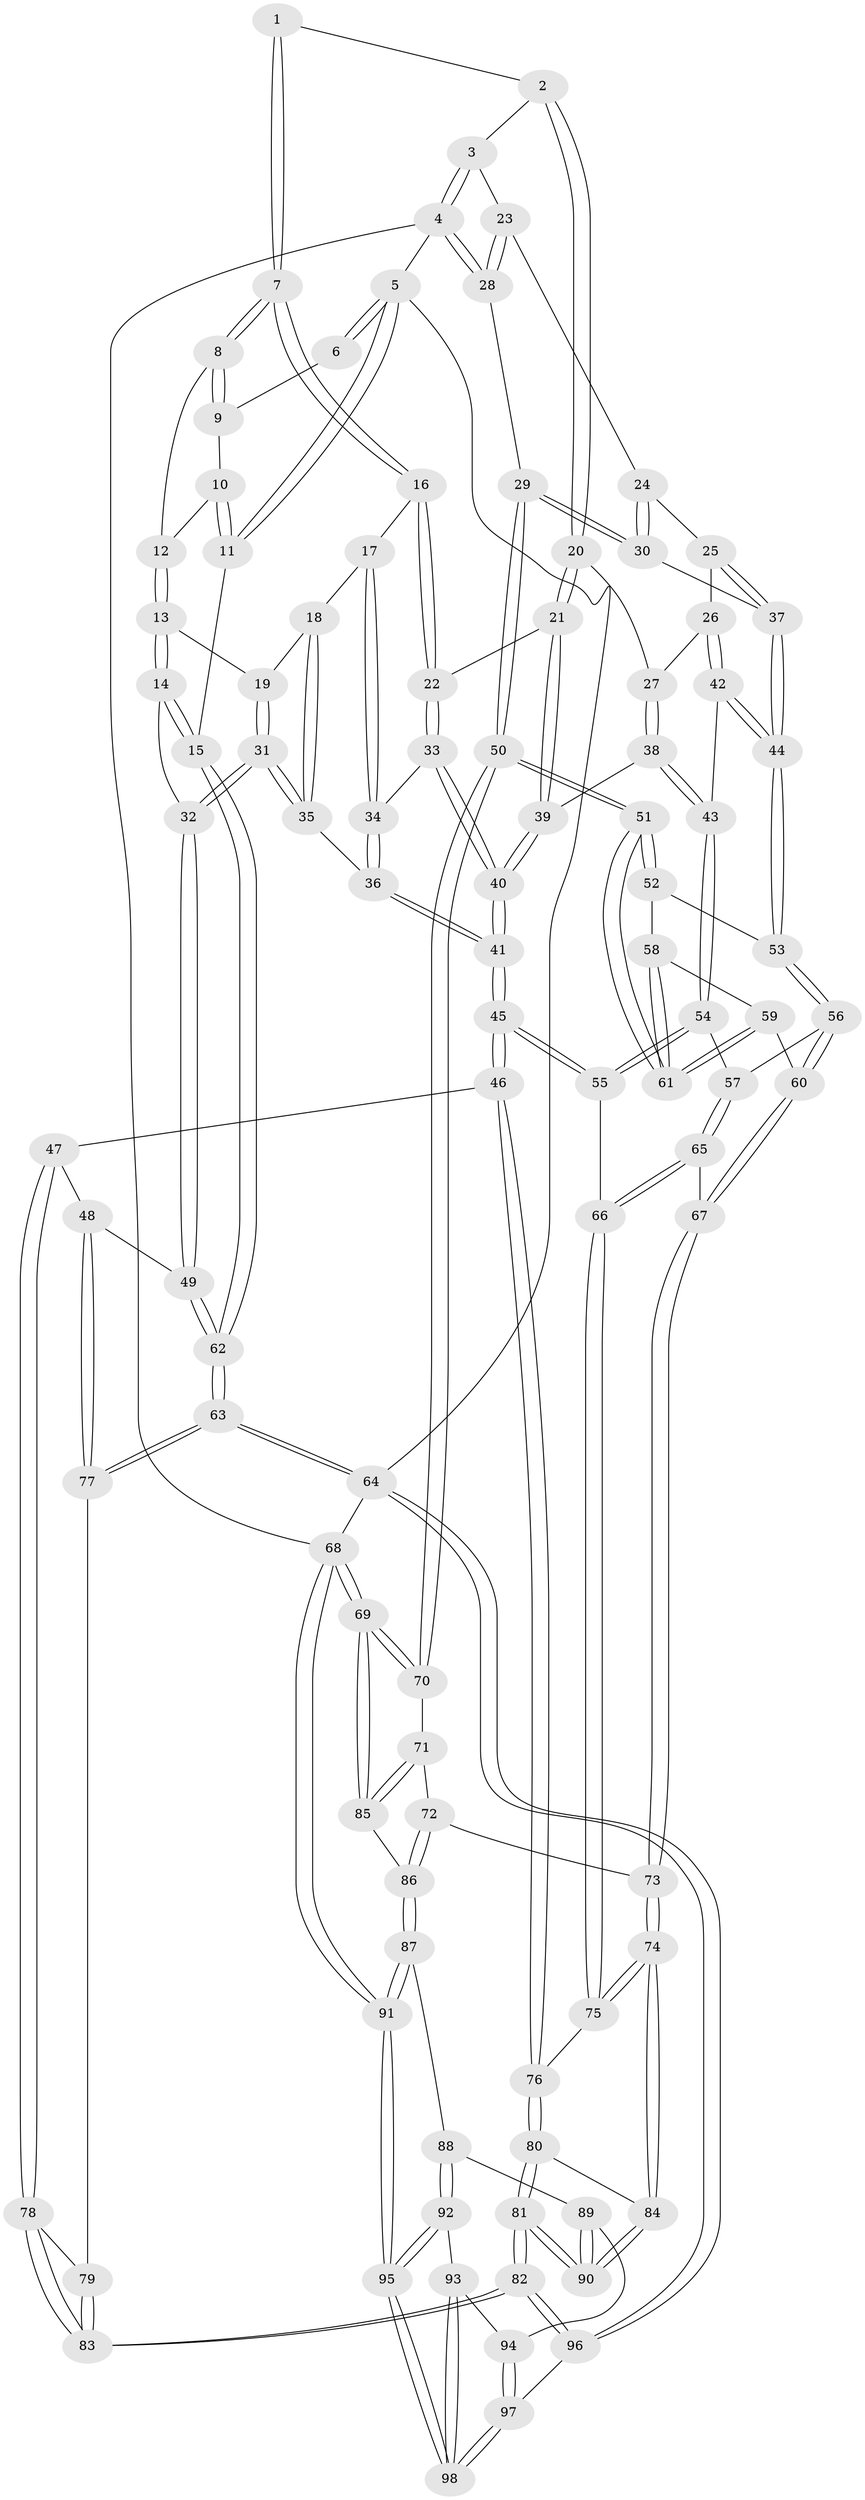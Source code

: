 // Generated by graph-tools (version 1.1) at 2025/50/03/09/25 03:50:59]
// undirected, 98 vertices, 242 edges
graph export_dot {
graph [start="1"]
  node [color=gray90,style=filled];
  1 [pos="+0.3486884381726752+0"];
  2 [pos="+0.578321416604348+0"];
  3 [pos="+0.8259903457408748+0"];
  4 [pos="+1+0"];
  5 [pos="+0+0"];
  6 [pos="+0.08998992420118548+0"];
  7 [pos="+0.2956165216876214+0.0810763125366025"];
  8 [pos="+0.19864288212084216+0.042338807775634306"];
  9 [pos="+0.1542400046441588+0"];
  10 [pos="+0.11939745533135873+0.08168343585151747"];
  11 [pos="+0+0.20562131278706794"];
  12 [pos="+0.18430289584546+0.07838609190428564"];
  13 [pos="+0.18474800832207627+0.100745155874415"];
  14 [pos="+0+0.27935249552876"];
  15 [pos="+0+0.2711192562798187"];
  16 [pos="+0.3053818802622875+0.09731431081255007"];
  17 [pos="+0.3033683585868867+0.10373266896640475"];
  18 [pos="+0.29957704685952824+0.10926173451282735"];
  19 [pos="+0.20128293831636362+0.1242772681817836"];
  20 [pos="+0.5723744186566962+0"];
  21 [pos="+0.5090275173797315+0.05025375385612805"];
  22 [pos="+0.49983787729363965+0.0591091363725486"];
  23 [pos="+0.8883661614593003+0.047596361317980444"];
  24 [pos="+0.884775415372342+0.07049403493052213"];
  25 [pos="+0.8416762793536423+0.10790416997136254"];
  26 [pos="+0.7344046777372526+0.14448286837695462"];
  27 [pos="+0.6250024690563504+0.017894276825748567"];
  28 [pos="+1+0.09174263763633982"];
  29 [pos="+1+0.3004294426845892"];
  30 [pos="+1+0.2575392954898815"];
  31 [pos="+0.2218843076699544+0.2634076176338602"];
  32 [pos="+0.09516463080296374+0.3245427909572926"];
  33 [pos="+0.4544512501373133+0.14873058206981477"];
  34 [pos="+0.37234834654692195+0.18321420316500703"];
  35 [pos="+0.25121326922545634+0.25880349297724053"];
  36 [pos="+0.29794479081702135+0.27045127899942556"];
  37 [pos="+0.8826642368072358+0.2761484155251671"];
  38 [pos="+0.6224449576260175+0.31515530590033086"];
  39 [pos="+0.5972616049737172+0.31432785178262285"];
  40 [pos="+0.45917399985772983+0.3640136642668723"];
  41 [pos="+0.44301072723332935+0.37885508186810474"];
  42 [pos="+0.7469396943315305+0.3145979675318137"];
  43 [pos="+0.6436232548019929+0.3191192052399936"];
  44 [pos="+0.7585122982533137+0.32213477273335794"];
  45 [pos="+0.4111483506593467+0.5431366576523806"];
  46 [pos="+0.3932291378782411+0.5643741884743771"];
  47 [pos="+0.3571316167359057+0.5763291814992141"];
  48 [pos="+0.32152700064633605+0.5777703882166502"];
  49 [pos="+0.2089397609089411+0.5064801147517848"];
  50 [pos="+1+0.4906735064213582"];
  51 [pos="+1+0.4921110909165327"];
  52 [pos="+0.7702905280128941+0.360986778792567"];
  53 [pos="+0.7673339047426544+0.3581077834666631"];
  54 [pos="+0.6131352809366856+0.5242058697525317"];
  55 [pos="+0.4123508313673969+0.5431350810164988"];
  56 [pos="+0.7196430170422224+0.4928090704124357"];
  57 [pos="+0.6602481760492881+0.5363939937339057"];
  58 [pos="+0.8215666910038485+0.43921031999867244"];
  59 [pos="+0.8639509027586898+0.5418187662597501"];
  60 [pos="+0.8283560099919796+0.580801598937151"];
  61 [pos="+1+0.49626703597473537"];
  62 [pos="+0+0.7062006887247421"];
  63 [pos="+0+0.8969272972509886"];
  64 [pos="+0+1"];
  65 [pos="+0.6606208718684576+0.537555067799785"];
  66 [pos="+0.6799043648409961+0.6619971757195213"];
  67 [pos="+0.8187731021829138+0.6281205181751734"];
  68 [pos="+1+1"];
  69 [pos="+1+0.7998727342927964"];
  70 [pos="+1+0.49112271908859434"];
  71 [pos="+1+0.6066031841360882"];
  72 [pos="+0.833404064344634+0.7103899471557288"];
  73 [pos="+0.8146346952197644+0.6996971790364569"];
  74 [pos="+0.7165870805992313+0.7210201137482642"];
  75 [pos="+0.6841093485009274+0.672370133950523"];
  76 [pos="+0.4588346092728909+0.6529333443544612"];
  77 [pos="+0.12355428241752067+0.7960523547010327"];
  78 [pos="+0.3541351399047477+0.7464304938418821"];
  79 [pos="+0.24069690874417135+0.85514304252884"];
  80 [pos="+0.479170919550477+0.6899282391101733"];
  81 [pos="+0.5200884803585507+1"];
  82 [pos="+0.4955472671102105+1"];
  83 [pos="+0.40878206983310167+0.9824897430804199"];
  84 [pos="+0.6861083597024804+0.759301952609828"];
  85 [pos="+0.9302709433505736+0.8004126538819855"];
  86 [pos="+0.8985515730398337+0.8036791587270509"];
  87 [pos="+0.8916575111258723+0.8292629516101327"];
  88 [pos="+0.8780667289606753+0.8474841088337273"];
  89 [pos="+0.7963387458948025+0.8839491399421532"];
  90 [pos="+0.65057595117432+0.8704294210639014"];
  91 [pos="+1+1"];
  92 [pos="+0.8730768823370845+0.9172584708830397"];
  93 [pos="+0.8417570328558944+0.964013362245718"];
  94 [pos="+0.7986374973268054+0.9425736305834325"];
  95 [pos="+1+1"];
  96 [pos="+0.49572385569980215+1"];
  97 [pos="+0.5667323456269237+1"];
  98 [pos="+0.8576852362482562+1"];
  1 -- 2;
  1 -- 7;
  1 -- 7;
  2 -- 3;
  2 -- 20;
  2 -- 20;
  3 -- 4;
  3 -- 4;
  3 -- 23;
  4 -- 5;
  4 -- 28;
  4 -- 28;
  4 -- 68;
  5 -- 6;
  5 -- 6;
  5 -- 11;
  5 -- 11;
  5 -- 64;
  6 -- 9;
  7 -- 8;
  7 -- 8;
  7 -- 16;
  7 -- 16;
  8 -- 9;
  8 -- 9;
  8 -- 12;
  9 -- 10;
  10 -- 11;
  10 -- 11;
  10 -- 12;
  11 -- 15;
  12 -- 13;
  12 -- 13;
  13 -- 14;
  13 -- 14;
  13 -- 19;
  14 -- 15;
  14 -- 15;
  14 -- 32;
  15 -- 62;
  15 -- 62;
  16 -- 17;
  16 -- 22;
  16 -- 22;
  17 -- 18;
  17 -- 34;
  17 -- 34;
  18 -- 19;
  18 -- 35;
  18 -- 35;
  19 -- 31;
  19 -- 31;
  20 -- 21;
  20 -- 21;
  20 -- 27;
  21 -- 22;
  21 -- 39;
  21 -- 39;
  22 -- 33;
  22 -- 33;
  23 -- 24;
  23 -- 28;
  23 -- 28;
  24 -- 25;
  24 -- 30;
  24 -- 30;
  25 -- 26;
  25 -- 37;
  25 -- 37;
  26 -- 27;
  26 -- 42;
  26 -- 42;
  27 -- 38;
  27 -- 38;
  28 -- 29;
  29 -- 30;
  29 -- 30;
  29 -- 50;
  29 -- 50;
  30 -- 37;
  31 -- 32;
  31 -- 32;
  31 -- 35;
  31 -- 35;
  32 -- 49;
  32 -- 49;
  33 -- 34;
  33 -- 40;
  33 -- 40;
  34 -- 36;
  34 -- 36;
  35 -- 36;
  36 -- 41;
  36 -- 41;
  37 -- 44;
  37 -- 44;
  38 -- 39;
  38 -- 43;
  38 -- 43;
  39 -- 40;
  39 -- 40;
  40 -- 41;
  40 -- 41;
  41 -- 45;
  41 -- 45;
  42 -- 43;
  42 -- 44;
  42 -- 44;
  43 -- 54;
  43 -- 54;
  44 -- 53;
  44 -- 53;
  45 -- 46;
  45 -- 46;
  45 -- 55;
  45 -- 55;
  46 -- 47;
  46 -- 76;
  46 -- 76;
  47 -- 48;
  47 -- 78;
  47 -- 78;
  48 -- 49;
  48 -- 77;
  48 -- 77;
  49 -- 62;
  49 -- 62;
  50 -- 51;
  50 -- 51;
  50 -- 70;
  50 -- 70;
  51 -- 52;
  51 -- 52;
  51 -- 61;
  51 -- 61;
  52 -- 53;
  52 -- 58;
  53 -- 56;
  53 -- 56;
  54 -- 55;
  54 -- 55;
  54 -- 57;
  55 -- 66;
  56 -- 57;
  56 -- 60;
  56 -- 60;
  57 -- 65;
  57 -- 65;
  58 -- 59;
  58 -- 61;
  58 -- 61;
  59 -- 60;
  59 -- 61;
  59 -- 61;
  60 -- 67;
  60 -- 67;
  62 -- 63;
  62 -- 63;
  63 -- 64;
  63 -- 64;
  63 -- 77;
  63 -- 77;
  64 -- 96;
  64 -- 96;
  64 -- 68;
  65 -- 66;
  65 -- 66;
  65 -- 67;
  66 -- 75;
  66 -- 75;
  67 -- 73;
  67 -- 73;
  68 -- 69;
  68 -- 69;
  68 -- 91;
  68 -- 91;
  69 -- 70;
  69 -- 70;
  69 -- 85;
  69 -- 85;
  70 -- 71;
  71 -- 72;
  71 -- 85;
  71 -- 85;
  72 -- 73;
  72 -- 86;
  72 -- 86;
  73 -- 74;
  73 -- 74;
  74 -- 75;
  74 -- 75;
  74 -- 84;
  74 -- 84;
  75 -- 76;
  76 -- 80;
  76 -- 80;
  77 -- 79;
  78 -- 79;
  78 -- 83;
  78 -- 83;
  79 -- 83;
  79 -- 83;
  80 -- 81;
  80 -- 81;
  80 -- 84;
  81 -- 82;
  81 -- 82;
  81 -- 90;
  81 -- 90;
  82 -- 83;
  82 -- 83;
  82 -- 96;
  82 -- 96;
  84 -- 90;
  84 -- 90;
  85 -- 86;
  86 -- 87;
  86 -- 87;
  87 -- 88;
  87 -- 91;
  87 -- 91;
  88 -- 89;
  88 -- 92;
  88 -- 92;
  89 -- 90;
  89 -- 90;
  89 -- 94;
  91 -- 95;
  91 -- 95;
  92 -- 93;
  92 -- 95;
  92 -- 95;
  93 -- 94;
  93 -- 98;
  93 -- 98;
  94 -- 97;
  94 -- 97;
  95 -- 98;
  95 -- 98;
  96 -- 97;
  97 -- 98;
  97 -- 98;
}
